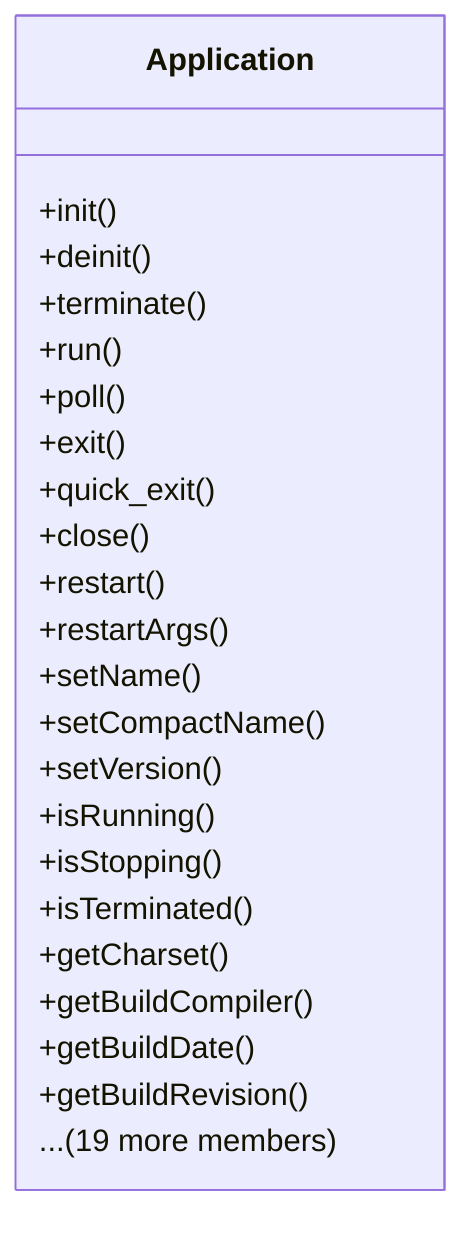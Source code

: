 classDiagram
    class Application {
        +init()
        +deinit()
        +terminate()
        +run()
        +poll()
        +exit()
        +quick_exit()
        +close()
        +restart()
        +restartArgs()
        +setName()
        +setCompactName()
        +setVersion()
        +isRunning()
        +isStopping()
        +isTerminated()
        +getCharset()
        +getBuildCompiler()
        +getBuildDate()
        +getBuildRevision()
        ... (19 more members)
    }